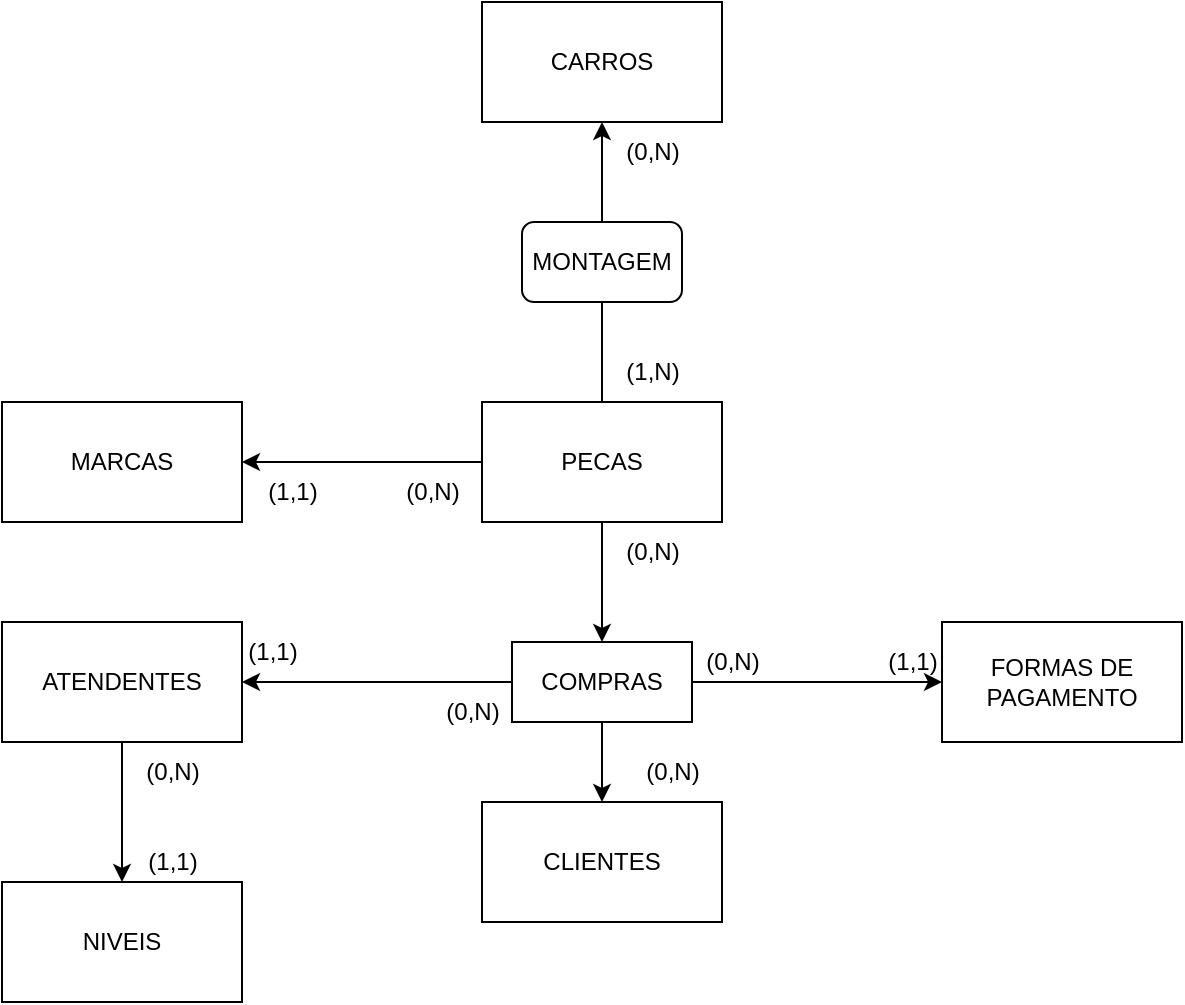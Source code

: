 <mxfile version="21.0.8" type="github" pages="2">
  <diagram name="Página-1" id="XK2GG3p-WEng2SZQ1Xq1">
    <mxGraphModel dx="761" dy="795" grid="1" gridSize="10" guides="1" tooltips="1" connect="1" arrows="1" fold="1" page="1" pageScale="1" pageWidth="827" pageHeight="1169" math="0" shadow="0">
      <root>
        <mxCell id="0" />
        <mxCell id="1" parent="0" />
        <mxCell id="lgyYJ_3k5Mx3qwlhNIzL-27" style="edgeStyle=orthogonalEdgeStyle;rounded=0;orthogonalLoop=1;jettySize=auto;html=1;" edge="1" parent="1" source="lgyYJ_3k5Mx3qwlhNIzL-1" target="lgyYJ_3k5Mx3qwlhNIzL-2">
          <mxGeometry relative="1" as="geometry">
            <mxPoint x="140" y="490" as="targetPoint" />
          </mxGeometry>
        </mxCell>
        <mxCell id="lgyYJ_3k5Mx3qwlhNIzL-30" style="edgeStyle=orthogonalEdgeStyle;rounded=0;orthogonalLoop=1;jettySize=auto;html=1;entryX=0.5;entryY=1;entryDx=0;entryDy=0;" edge="1" parent="1" source="lgyYJ_3k5Mx3qwlhNIzL-1" target="lgyYJ_3k5Mx3qwlhNIzL-3">
          <mxGeometry relative="1" as="geometry" />
        </mxCell>
        <mxCell id="lgyYJ_3k5Mx3qwlhNIzL-34" style="edgeStyle=orthogonalEdgeStyle;rounded=0;orthogonalLoop=1;jettySize=auto;html=1;entryX=0.5;entryY=0;entryDx=0;entryDy=0;" edge="1" parent="1" source="lgyYJ_3k5Mx3qwlhNIzL-24" target="lgyYJ_3k5Mx3qwlhNIzL-4">
          <mxGeometry relative="1" as="geometry" />
        </mxCell>
        <mxCell id="lgyYJ_3k5Mx3qwlhNIzL-1" value="PECAS" style="rounded=0;whiteSpace=wrap;html=1;" vertex="1" parent="1">
          <mxGeometry x="370" y="440" width="120" height="60" as="geometry" />
        </mxCell>
        <mxCell id="lgyYJ_3k5Mx3qwlhNIzL-2" value="MARCAS" style="rounded=0;whiteSpace=wrap;html=1;" vertex="1" parent="1">
          <mxGeometry x="130" y="440" width="120" height="60" as="geometry" />
        </mxCell>
        <mxCell id="lgyYJ_3k5Mx3qwlhNIzL-3" value="CARROS" style="rounded=0;whiteSpace=wrap;html=1;" vertex="1" parent="1">
          <mxGeometry x="370" y="240" width="120" height="60" as="geometry" />
        </mxCell>
        <mxCell id="lgyYJ_3k5Mx3qwlhNIzL-4" value="CLIENTES" style="rounded=0;whiteSpace=wrap;html=1;" vertex="1" parent="1">
          <mxGeometry x="370" y="640" width="120" height="60" as="geometry" />
        </mxCell>
        <mxCell id="lgyYJ_3k5Mx3qwlhNIzL-5" value="FORMAS DE PAGAMENTO" style="rounded=0;whiteSpace=wrap;html=1;" vertex="1" parent="1">
          <mxGeometry x="600" y="550" width="120" height="60" as="geometry" />
        </mxCell>
        <mxCell id="lgyYJ_3k5Mx3qwlhNIzL-42" style="edgeStyle=orthogonalEdgeStyle;rounded=0;orthogonalLoop=1;jettySize=auto;html=1;" edge="1" parent="1" source="lgyYJ_3k5Mx3qwlhNIzL-6" target="lgyYJ_3k5Mx3qwlhNIzL-7">
          <mxGeometry relative="1" as="geometry" />
        </mxCell>
        <mxCell id="lgyYJ_3k5Mx3qwlhNIzL-6" value="ATENDENTES" style="rounded=0;whiteSpace=wrap;html=1;" vertex="1" parent="1">
          <mxGeometry x="130" y="550" width="120" height="60" as="geometry" />
        </mxCell>
        <mxCell id="lgyYJ_3k5Mx3qwlhNIzL-7" value="NIVEIS" style="rounded=0;whiteSpace=wrap;html=1;" vertex="1" parent="1">
          <mxGeometry x="130" y="680" width="120" height="60" as="geometry" />
        </mxCell>
        <mxCell id="lgyYJ_3k5Mx3qwlhNIzL-28" value="(1,1)" style="text;html=1;align=center;verticalAlign=middle;resizable=0;points=[];autosize=1;strokeColor=none;fillColor=none;" vertex="1" parent="1">
          <mxGeometry x="250" y="470" width="50" height="30" as="geometry" />
        </mxCell>
        <mxCell id="lgyYJ_3k5Mx3qwlhNIzL-29" value="(0,N)" style="text;html=1;align=center;verticalAlign=middle;resizable=0;points=[];autosize=1;strokeColor=none;fillColor=none;" vertex="1" parent="1">
          <mxGeometry x="320" y="470" width="50" height="30" as="geometry" />
        </mxCell>
        <mxCell id="lgyYJ_3k5Mx3qwlhNIzL-31" value="(0,N)" style="text;html=1;align=center;verticalAlign=middle;resizable=0;points=[];autosize=1;strokeColor=none;fillColor=none;" vertex="1" parent="1">
          <mxGeometry x="430" y="300" width="50" height="30" as="geometry" />
        </mxCell>
        <mxCell id="lgyYJ_3k5Mx3qwlhNIzL-32" value="(1,N)" style="text;html=1;align=center;verticalAlign=middle;resizable=0;points=[];autosize=1;strokeColor=none;fillColor=none;" vertex="1" parent="1">
          <mxGeometry x="430" y="410" width="50" height="30" as="geometry" />
        </mxCell>
        <mxCell id="lgyYJ_3k5Mx3qwlhNIzL-33" value="MONTAGEM" style="rounded=1;whiteSpace=wrap;html=1;" vertex="1" parent="1">
          <mxGeometry x="390" y="350" width="80" height="40" as="geometry" />
        </mxCell>
        <mxCell id="lgyYJ_3k5Mx3qwlhNIzL-35" value="(0,N)" style="text;html=1;align=center;verticalAlign=middle;resizable=0;points=[];autosize=1;strokeColor=none;fillColor=none;" vertex="1" parent="1">
          <mxGeometry x="440" y="610" width="50" height="30" as="geometry" />
        </mxCell>
        <mxCell id="lgyYJ_3k5Mx3qwlhNIzL-36" value="(0,N)" style="text;html=1;align=center;verticalAlign=middle;resizable=0;points=[];autosize=1;strokeColor=none;fillColor=none;" vertex="1" parent="1">
          <mxGeometry x="430" y="500" width="50" height="30" as="geometry" />
        </mxCell>
        <mxCell id="lgyYJ_3k5Mx3qwlhNIzL-37" value="" style="edgeStyle=orthogonalEdgeStyle;rounded=0;orthogonalLoop=1;jettySize=auto;html=1;entryX=0.5;entryY=0;entryDx=0;entryDy=0;" edge="1" parent="1" source="lgyYJ_3k5Mx3qwlhNIzL-1" target="lgyYJ_3k5Mx3qwlhNIzL-24">
          <mxGeometry relative="1" as="geometry">
            <mxPoint x="430" y="500" as="sourcePoint" />
            <mxPoint x="430" y="640" as="targetPoint" />
          </mxGeometry>
        </mxCell>
        <mxCell id="lgyYJ_3k5Mx3qwlhNIzL-39" style="edgeStyle=orthogonalEdgeStyle;rounded=0;orthogonalLoop=1;jettySize=auto;html=1;entryX=0;entryY=0.5;entryDx=0;entryDy=0;" edge="1" parent="1" source="lgyYJ_3k5Mx3qwlhNIzL-24" target="lgyYJ_3k5Mx3qwlhNIzL-5">
          <mxGeometry relative="1" as="geometry" />
        </mxCell>
        <mxCell id="lgyYJ_3k5Mx3qwlhNIzL-43" style="edgeStyle=orthogonalEdgeStyle;rounded=0;orthogonalLoop=1;jettySize=auto;html=1;" edge="1" parent="1" source="lgyYJ_3k5Mx3qwlhNIzL-24" target="lgyYJ_3k5Mx3qwlhNIzL-6">
          <mxGeometry relative="1" as="geometry" />
        </mxCell>
        <mxCell id="lgyYJ_3k5Mx3qwlhNIzL-24" value="COMPRAS" style="rounded=0;whiteSpace=wrap;html=1;" vertex="1" parent="1">
          <mxGeometry x="385" y="560" width="90" height="40" as="geometry" />
        </mxCell>
        <mxCell id="lgyYJ_3k5Mx3qwlhNIzL-40" value="(1,1)" style="text;html=1;align=center;verticalAlign=middle;resizable=0;points=[];autosize=1;strokeColor=none;fillColor=none;" vertex="1" parent="1">
          <mxGeometry x="560" y="555" width="50" height="30" as="geometry" />
        </mxCell>
        <mxCell id="lgyYJ_3k5Mx3qwlhNIzL-41" value="(0,N)" style="text;html=1;align=center;verticalAlign=middle;resizable=0;points=[];autosize=1;strokeColor=none;fillColor=none;" vertex="1" parent="1">
          <mxGeometry x="470" y="554.5" width="50" height="30" as="geometry" />
        </mxCell>
        <mxCell id="lgyYJ_3k5Mx3qwlhNIzL-44" value="(1,1)" style="text;html=1;align=center;verticalAlign=middle;resizable=0;points=[];autosize=1;strokeColor=none;fillColor=none;" vertex="1" parent="1">
          <mxGeometry x="240" y="550" width="50" height="30" as="geometry" />
        </mxCell>
        <mxCell id="lgyYJ_3k5Mx3qwlhNIzL-45" value="(0,N)" style="text;html=1;align=center;verticalAlign=middle;resizable=0;points=[];autosize=1;strokeColor=none;fillColor=none;" vertex="1" parent="1">
          <mxGeometry x="340" y="580" width="50" height="30" as="geometry" />
        </mxCell>
        <mxCell id="lgyYJ_3k5Mx3qwlhNIzL-47" value="(1,1)" style="text;html=1;align=center;verticalAlign=middle;resizable=0;points=[];autosize=1;strokeColor=none;fillColor=none;" vertex="1" parent="1">
          <mxGeometry x="190" y="655" width="50" height="30" as="geometry" />
        </mxCell>
        <mxCell id="lgyYJ_3k5Mx3qwlhNIzL-48" value="(0,N)" style="text;html=1;align=center;verticalAlign=middle;resizable=0;points=[];autosize=1;strokeColor=none;fillColor=none;" vertex="1" parent="1">
          <mxGeometry x="190" y="610" width="50" height="30" as="geometry" />
        </mxCell>
      </root>
    </mxGraphModel>
  </diagram>
  <diagram id="A7G8z5mj9AbTxsvtRnjk" name="Página-2">
    <mxGraphModel dx="1087" dy="1136" grid="1" gridSize="10" guides="1" tooltips="1" connect="1" arrows="1" fold="1" page="1" pageScale="1" pageWidth="827" pageHeight="1169" math="0" shadow="0">
      <root>
        <mxCell id="0" />
        <mxCell id="1" parent="0" />
        <mxCell id="IzJalt_W_CgmXy1Fhg8m-10" value="" style="rounded=0;whiteSpace=wrap;html=1;" vertex="1" parent="1">
          <mxGeometry x="100" y="50" width="120" height="60" as="geometry" />
        </mxCell>
        <mxCell id="IzJalt_W_CgmXy1Fhg8m-11" value="" style="group" connectable="0" vertex="1" parent="1">
          <mxGeometry x="250" y="71" width="178" height="20" as="geometry" />
        </mxCell>
        <mxCell id="IzJalt_W_CgmXy1Fhg8m-12" value="" style="line;strokeWidth=2;html=1;" vertex="1" parent="IzJalt_W_CgmXy1Fhg8m-11">
          <mxGeometry y="4" width="160" height="10" as="geometry" />
        </mxCell>
        <mxCell id="IzJalt_W_CgmXy1Fhg8m-13" value="" style="ellipse;shape=doubleEllipse;whiteSpace=wrap;html=1;aspect=fixed;" vertex="1" parent="IzJalt_W_CgmXy1Fhg8m-11">
          <mxGeometry x="158" width="20" height="20" as="geometry" />
        </mxCell>
        <mxCell id="IzJalt_W_CgmXy1Fhg8m-14" value="" style="group" connectable="0" vertex="1" parent="1">
          <mxGeometry x="460" y="71" width="180" height="20" as="geometry" />
        </mxCell>
        <mxCell id="IzJalt_W_CgmXy1Fhg8m-15" value="" style="line;strokeWidth=2;html=1;" vertex="1" parent="IzJalt_W_CgmXy1Fhg8m-14">
          <mxGeometry y="5" width="160" height="10" as="geometry" />
        </mxCell>
        <mxCell id="IzJalt_W_CgmXy1Fhg8m-16" value="" style="ellipse;whiteSpace=wrap;html=1;aspect=fixed;" vertex="1" parent="IzJalt_W_CgmXy1Fhg8m-14">
          <mxGeometry x="160" width="20" height="20" as="geometry" />
        </mxCell>
        <mxCell id="IzJalt_W_CgmXy1Fhg8m-17" value="" style="group" connectable="0" vertex="1" parent="1">
          <mxGeometry x="670" y="70" width="180" height="20" as="geometry" />
        </mxCell>
        <mxCell id="IzJalt_W_CgmXy1Fhg8m-18" value="" style="line;strokeWidth=2;html=1;" vertex="1" parent="IzJalt_W_CgmXy1Fhg8m-17">
          <mxGeometry y="5" width="160" height="10" as="geometry" />
        </mxCell>
        <mxCell id="IzJalt_W_CgmXy1Fhg8m-19" value="" style="ellipse;whiteSpace=wrap;html=1;aspect=fixed;fillColor=#2E2E2E;" vertex="1" parent="IzJalt_W_CgmXy1Fhg8m-17">
          <mxGeometry x="160" width="20" height="20" as="geometry" />
        </mxCell>
        <mxCell id="IzJalt_W_CgmXy1Fhg8m-20" value="(0,n)" style="text;html=1;strokeColor=none;fillColor=none;align=center;verticalAlign=middle;whiteSpace=wrap;rounded=0;" vertex="1" parent="1">
          <mxGeometry x="300" y="40" width="60" height="30" as="geometry" />
        </mxCell>
        <mxCell id="IzJalt_W_CgmXy1Fhg8m-21" value="(0,1)" style="text;html=1;strokeColor=none;fillColor=none;align=center;verticalAlign=middle;whiteSpace=wrap;rounded=0;" vertex="1" parent="1">
          <mxGeometry x="250" y="41" width="60" height="30" as="geometry" />
        </mxCell>
        <mxCell id="IzJalt_W_CgmXy1Fhg8m-22" value="(1,n)" style="text;html=1;strokeColor=none;fillColor=none;align=center;verticalAlign=middle;whiteSpace=wrap;rounded=0;" vertex="1" parent="1">
          <mxGeometry x="360" y="40" width="60" height="30" as="geometry" />
        </mxCell>
        <mxCell id="IzJalt_W_CgmXy1Fhg8m-23" value="(1,1)" style="text;html=1;strokeColor=none;fillColor=none;align=center;verticalAlign=middle;whiteSpace=wrap;rounded=0;" vertex="1" parent="1">
          <mxGeometry x="410" y="40" width="60" height="30" as="geometry" />
        </mxCell>
        <mxCell id="IzJalt_W_CgmXy1Fhg8m-30" value="AGENDA" style="rounded=0;whiteSpace=wrap;html=1;" vertex="1" parent="1">
          <mxGeometry x="160" y="220" width="186" height="110" as="geometry" />
        </mxCell>
        <mxCell id="lhArjtVBxI7jspUMuVST-1" style="edgeStyle=orthogonalEdgeStyle;rounded=0;orthogonalLoop=1;jettySize=auto;html=1;entryX=0.5;entryY=1;entryDx=0;entryDy=0;" edge="1" parent="1" source="IzJalt_W_CgmXy1Fhg8m-31" target="IzJalt_W_CgmXy1Fhg8m-32">
          <mxGeometry relative="1" as="geometry" />
        </mxCell>
        <mxCell id="lhArjtVBxI7jspUMuVST-3" style="edgeStyle=orthogonalEdgeStyle;rounded=0;orthogonalLoop=1;jettySize=auto;html=1;" edge="1" parent="1" source="IzJalt_W_CgmXy1Fhg8m-31" target="lhArjtVBxI7jspUMuVST-2">
          <mxGeometry relative="1" as="geometry" />
        </mxCell>
        <mxCell id="IzJalt_W_CgmXy1Fhg8m-31" value="VENDAS" style="rounded=0;whiteSpace=wrap;html=1;" vertex="1" parent="1">
          <mxGeometry x="480" y="430" width="126" height="70" as="geometry" />
        </mxCell>
        <mxCell id="lhArjtVBxI7jspUMuVST-17" style="edgeStyle=orthogonalEdgeStyle;rounded=0;orthogonalLoop=1;jettySize=auto;html=1;" edge="1" parent="1" source="IzJalt_W_CgmXy1Fhg8m-32" target="IzJalt_W_CgmXy1Fhg8m-30">
          <mxGeometry relative="1" as="geometry" />
        </mxCell>
        <mxCell id="IzJalt_W_CgmXy1Fhg8m-32" value="CLIENTES" style="rounded=0;whiteSpace=wrap;html=1;" vertex="1" parent="1">
          <mxGeometry x="450" y="220" width="186" height="110" as="geometry" />
        </mxCell>
        <mxCell id="IzJalt_W_CgmXy1Fhg8m-50" style="edgeStyle=orthogonalEdgeStyle;rounded=0;orthogonalLoop=1;jettySize=auto;html=1;" edge="1" parent="1" source="IzJalt_W_CgmXy1Fhg8m-49" target="IzJalt_W_CgmXy1Fhg8m-31">
          <mxGeometry relative="1" as="geometry" />
        </mxCell>
        <mxCell id="lhArjtVBxI7jspUMuVST-5" style="edgeStyle=orthogonalEdgeStyle;rounded=0;orthogonalLoop=1;jettySize=auto;html=1;" edge="1" parent="1" source="IzJalt_W_CgmXy1Fhg8m-49">
          <mxGeometry relative="1" as="geometry">
            <mxPoint x="770" y="675.0" as="targetPoint" />
          </mxGeometry>
        </mxCell>
        <mxCell id="lhArjtVBxI7jspUMuVST-10" style="edgeStyle=orthogonalEdgeStyle;rounded=0;orthogonalLoop=1;jettySize=auto;html=1;entryX=0.5;entryY=0;entryDx=0;entryDy=0;" edge="1" parent="1" source="IzJalt_W_CgmXy1Fhg8m-49" target="lhArjtVBxI7jspUMuVST-9">
          <mxGeometry relative="1" as="geometry" />
        </mxCell>
        <mxCell id="IzJalt_W_CgmXy1Fhg8m-49" value="PRODUTOS" style="rounded=0;whiteSpace=wrap;html=1;" vertex="1" parent="1">
          <mxGeometry x="450" y="620" width="186" height="110" as="geometry" />
        </mxCell>
        <mxCell id="lhArjtVBxI7jspUMuVST-2" value="FORMAS PAGAMENTO" style="rounded=0;whiteSpace=wrap;html=1;" vertex="1" parent="1">
          <mxGeometry x="700" y="410" width="186" height="110" as="geometry" />
        </mxCell>
        <mxCell id="lhArjtVBxI7jspUMuVST-9" value="CATEGORIAS" style="rounded=0;whiteSpace=wrap;html=1;" vertex="1" parent="1">
          <mxGeometry x="450" y="800" width="186" height="110" as="geometry" />
        </mxCell>
        <mxCell id="lhArjtVBxI7jspUMuVST-19" style="edgeStyle=orthogonalEdgeStyle;rounded=0;orthogonalLoop=1;jettySize=auto;html=1;entryX=0.5;entryY=1;entryDx=0;entryDy=0;" edge="1" parent="1" target="IzJalt_W_CgmXy1Fhg8m-30">
          <mxGeometry relative="1" as="geometry">
            <mxPoint x="253" y="390.0" as="sourcePoint" />
          </mxGeometry>
        </mxCell>
        <mxCell id="lhArjtVBxI7jspUMuVST-24" value="" style="group" connectable="0" vertex="1" parent="1">
          <mxGeometry x="840" y="620" width="180" height="20" as="geometry" />
        </mxCell>
        <mxCell id="lhArjtVBxI7jspUMuVST-25" value="" style="line;strokeWidth=2;html=1;" vertex="1" parent="lhArjtVBxI7jspUMuVST-24">
          <mxGeometry y="5" width="160" height="10" as="geometry" />
        </mxCell>
        <mxCell id="lhArjtVBxI7jspUMuVST-26" value="" style="ellipse;whiteSpace=wrap;html=1;aspect=fixed;fillColor=#2E2E2E;" vertex="1" parent="lhArjtVBxI7jspUMuVST-24">
          <mxGeometry x="160" width="20" height="20" as="geometry" />
        </mxCell>
        <mxCell id="lhArjtVBxI7jspUMuVST-28" value="ID_MARCAS" style="text;html=1;align=center;verticalAlign=middle;resizable=0;points=[];autosize=1;strokeColor=none;fillColor=none;" vertex="1" parent="1">
          <mxGeometry x="1020" y="620" width="90" height="30" as="geometry" />
        </mxCell>
        <mxCell id="lhArjtVBxI7jspUMuVST-34" value="" style="group" connectable="0" vertex="1" parent="1">
          <mxGeometry x="840" y="650" width="180" height="20" as="geometry" />
        </mxCell>
        <mxCell id="lhArjtVBxI7jspUMuVST-35" value="" style="line;strokeWidth=2;html=1;" vertex="1" parent="lhArjtVBxI7jspUMuVST-34">
          <mxGeometry y="5" width="160" height="10" as="geometry" />
        </mxCell>
        <mxCell id="lhArjtVBxI7jspUMuVST-36" value="" style="ellipse;whiteSpace=wrap;html=1;aspect=fixed;" vertex="1" parent="lhArjtVBxI7jspUMuVST-34">
          <mxGeometry x="160" width="20" height="20" as="geometry" />
        </mxCell>
        <mxCell id="lhArjtVBxI7jspUMuVST-38" value="NOME" style="text;html=1;align=center;verticalAlign=middle;resizable=0;points=[];autosize=1;strokeColor=none;fillColor=none;" vertex="1" parent="1">
          <mxGeometry x="1020" y="650" width="60" height="30" as="geometry" />
        </mxCell>
        <mxCell id="lhArjtVBxI7jspUMuVST-46" value="" style="group" connectable="0" vertex="1" parent="1">
          <mxGeometry x="840" y="680" width="180" height="20" as="geometry" />
        </mxCell>
        <mxCell id="lhArjtVBxI7jspUMuVST-47" value="" style="line;strokeWidth=2;html=1;" vertex="1" parent="lhArjtVBxI7jspUMuVST-46">
          <mxGeometry y="5" width="160" height="10" as="geometry" />
        </mxCell>
        <mxCell id="lhArjtVBxI7jspUMuVST-48" value="" style="ellipse;whiteSpace=wrap;html=1;aspect=fixed;" vertex="1" parent="lhArjtVBxI7jspUMuVST-46">
          <mxGeometry x="160" width="20" height="20" as="geometry" />
        </mxCell>
        <mxCell id="lhArjtVBxI7jspUMuVST-49" value="MARCAS" style="rounded=0;whiteSpace=wrap;html=1;" vertex="1" parent="1">
          <mxGeometry x="770" y="620" width="186" height="110" as="geometry" />
        </mxCell>
        <mxCell id="lhArjtVBxI7jspUMuVST-50" value="NOME" style="text;html=1;align=center;verticalAlign=middle;resizable=0;points=[];autosize=1;strokeColor=none;fillColor=none;" vertex="1" parent="1">
          <mxGeometry x="1020" y="680" width="60" height="30" as="geometry" />
        </mxCell>
        <mxCell id="lhArjtVBxI7jspUMuVST-60" value="" style="group;rotation=90;" connectable="0" vertex="1" parent="1">
          <mxGeometry x="80" y="470" width="180" height="20" as="geometry" />
        </mxCell>
        <mxCell id="lhArjtVBxI7jspUMuVST-61" value="" style="line;strokeWidth=2;html=1;rotation=90;" vertex="1" parent="lhArjtVBxI7jspUMuVST-60">
          <mxGeometry x="10" y="-5" width="160" height="10" as="geometry" />
        </mxCell>
        <mxCell id="lhArjtVBxI7jspUMuVST-62" value="" style="ellipse;whiteSpace=wrap;html=1;aspect=fixed;fillColor=#2E2E2E;rotation=90;" vertex="1" parent="lhArjtVBxI7jspUMuVST-60">
          <mxGeometry x="80" y="80" width="20" height="20" as="geometry" />
        </mxCell>
        <mxCell id="lhArjtVBxI7jspUMuVST-64" value="ID_SERVIÇOS" style="text;html=1;align=center;verticalAlign=middle;resizable=0;points=[];autosize=1;strokeColor=none;fillColor=none;" vertex="1" parent="1">
          <mxGeometry x="120" y="580" width="100" height="30" as="geometry" />
        </mxCell>
        <mxCell id="lhArjtVBxI7jspUMuVST-65" value="" style="group;rotation=90;" connectable="0" vertex="1" parent="1">
          <mxGeometry x="250" y="470" width="180" height="20" as="geometry" />
        </mxCell>
        <mxCell id="lhArjtVBxI7jspUMuVST-66" value="" style="line;strokeWidth=2;html=1;rotation=90;" vertex="1" parent="lhArjtVBxI7jspUMuVST-65">
          <mxGeometry x="10" y="-5" width="160" height="10" as="geometry" />
        </mxCell>
        <mxCell id="lhArjtVBxI7jspUMuVST-67" value="" style="ellipse;whiteSpace=wrap;html=1;aspect=fixed;rotation=90;" vertex="1" parent="lhArjtVBxI7jspUMuVST-65">
          <mxGeometry x="80" y="80" width="20" height="20" as="geometry" />
        </mxCell>
        <mxCell id="lhArjtVBxI7jspUMuVST-69" value="NOME" style="text;html=1;align=center;verticalAlign=middle;resizable=0;points=[];autosize=1;strokeColor=none;fillColor=none;" vertex="1" parent="1">
          <mxGeometry x="320" y="570" width="60" height="30" as="geometry" />
        </mxCell>
        <mxCell id="lhArjtVBxI7jspUMuVST-71" value="" style="group;rotation=90;" connectable="0" vertex="1" parent="1">
          <mxGeometry x="215" y="520" width="180" height="20" as="geometry" />
        </mxCell>
        <mxCell id="lhArjtVBxI7jspUMuVST-72" value="" style="line;strokeWidth=2;html=1;rotation=90;" vertex="1" parent="lhArjtVBxI7jspUMuVST-71">
          <mxGeometry x="10" y="-5" width="160" height="10" as="geometry" />
        </mxCell>
        <mxCell id="lhArjtVBxI7jspUMuVST-73" value="" style="ellipse;whiteSpace=wrap;html=1;aspect=fixed;rotation=90;" vertex="1" parent="lhArjtVBxI7jspUMuVST-71">
          <mxGeometry x="80" y="80" width="20" height="20" as="geometry" />
        </mxCell>
        <mxCell id="lhArjtVBxI7jspUMuVST-74" value="EVENTO" style="text;html=1;align=center;verticalAlign=middle;resizable=0;points=[];autosize=1;strokeColor=none;fillColor=none;" vertex="1" parent="1">
          <mxGeometry x="270" y="620" width="70" height="30" as="geometry" />
        </mxCell>
        <mxCell id="lhArjtVBxI7jspUMuVST-79" value="" style="line;strokeWidth=2;html=1;rotation=90;" vertex="1" parent="1">
          <mxGeometry x="180" y="500" width="160" height="10" as="geometry" />
        </mxCell>
        <mxCell id="lhArjtVBxI7jspUMuVST-80" value="" style="ellipse;whiteSpace=wrap;html=1;aspect=fixed;rotation=90;" vertex="1" parent="1">
          <mxGeometry x="250" y="580" width="20" height="20" as="geometry" />
        </mxCell>
        <mxCell id="lhArjtVBxI7jspUMuVST-81" value="SERVIÇOS" style="rounded=0;whiteSpace=wrap;html=1;" vertex="1" parent="1">
          <mxGeometry x="160" y="390" width="186" height="110" as="geometry" />
        </mxCell>
        <mxCell id="lhArjtVBxI7jspUMuVST-82" value="PREÇO" style="text;html=1;align=center;verticalAlign=middle;resizable=0;points=[];autosize=1;strokeColor=none;fillColor=none;" vertex="1" parent="1">
          <mxGeometry x="225" y="600" width="70" height="30" as="geometry" />
        </mxCell>
      </root>
    </mxGraphModel>
  </diagram>
</mxfile>
